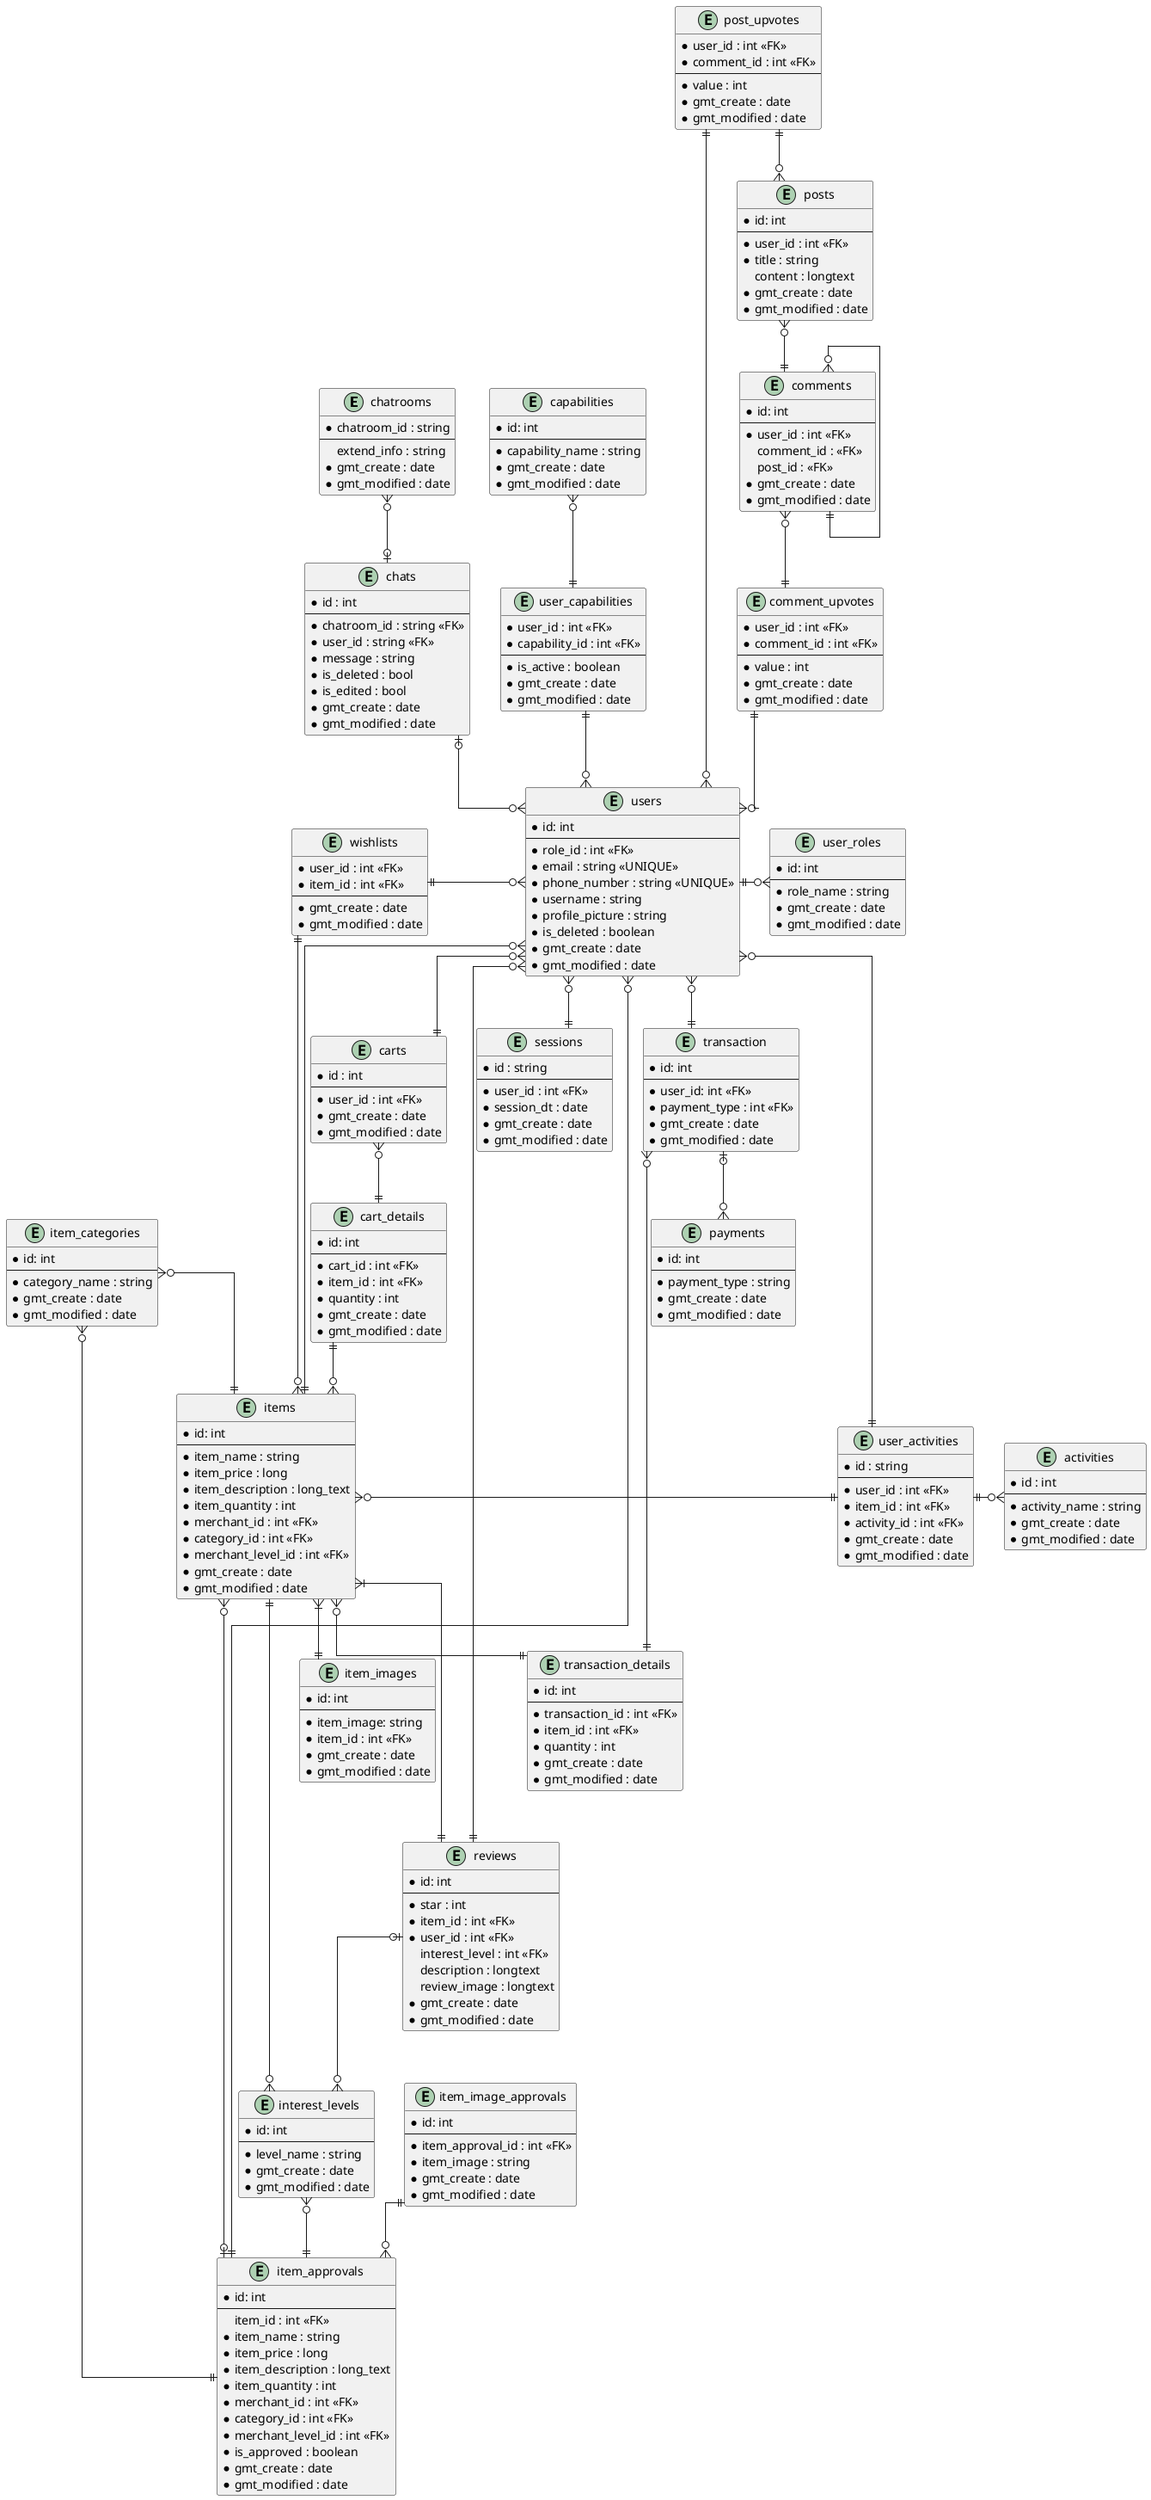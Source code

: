 @startuml class diagram
skinparam linetype ortho

' left to right direction

' entity

' direct communication purposes
entity chatrooms {
    * chatroom_id : string
    --
    extend_info : string
    * gmt_create : date
    * gmt_modified : date
}

entity chats {
    * id : int
    --
    * chatroom_id : string <<FK>>
    * user_id : string <<FK>>
    * message : string
    * is_deleted : bool
    * is_edited : bool
    * gmt_create : date
    * gmt_modified : date
}

' for transaction purposes
entity interest_levels {
    * id: int
    --
    * level_name : string
    * gmt_create : date
    * gmt_modified : date
}

entity item_categories {
    * id: int
    --
    * category_name : string
    * gmt_create : date
    * gmt_modified : date
}

entity user_roles {
    * id: int
    --
    * role_name : string
    * gmt_create : date
    * gmt_modified : date
}

entity capabilities {
    * id: int
    --
    * capability_name : string
    * gmt_create : date
    * gmt_modified : date
}

entity user_capabilities {
    * user_id : int <<FK>>
    * capability_id : int <<FK>>
    --
    * is_active : boolean
    * gmt_create : date
    * gmt_modified : date
}

entity payments {
    * id: int
    --
    * payment_type : string
    * gmt_create : date
    * gmt_modified : date
}

entity users {
    * id: int  
    --
    * role_id : int <<FK>>
    * email : string <<UNIQUE>>
    * phone_number : string <<UNIQUE>>
    * username : string
    * profile_picture : string
    * is_deleted : boolean
    * gmt_create : date
    * gmt_modified : date
}

entity items {
    * id: int 
    --
    * item_name : string
    * item_price : long
    * item_description : long_text
    * item_quantity : int
    * merchant_id : int <<FK>>
    * category_id : int <<FK>>
    * merchant_level_id : int <<FK>>
    * gmt_create : date
    * gmt_modified : date
}

entity item_approvals {
    * id: int
    --
      item_id : int <<FK>>
    * item_name : string
    * item_price : long
    * item_description : long_text
    * item_quantity : int
    * merchant_id : int <<FK>>
    * category_id : int <<FK>>
    * merchant_level_id : int <<FK>>
    * is_approved : boolean
    * gmt_create : date
    * gmt_modified : date
}

entity item_image_approvals {
    * id: int
    --
    * item_approval_id : int <<FK>>
    * item_image : string
    * gmt_create : date
    * gmt_modified : date
}

entity item_images {
    * id: int
    --
    * item_image: string
    * item_id : int <<FK>>
    * gmt_create : date
    * gmt_modified : date
}

entity reviews {
    * id: int
    --
    * star : int
    * item_id : int <<FK>>
    * user_id : int <<FK>>
      interest_level : int <<FK>>
      description : longtext
      review_image : longtext
    * gmt_create : date
    * gmt_modified : date
}

entity transaction {
    * id: int
    --
    * user_id: int <<FK>>
    * payment_type : int <<FK>>
    * gmt_create : date
    * gmt_modified : date
}

entity transaction_details {
    * id: int
    --
    * transaction_id : int <<FK>>
    * item_id : int <<FK>>
    * quantity : int
    * gmt_create : date
    * gmt_modified : date
}

entity carts {
    * id : int
    --
    * user_id : int <<FK>>
    * gmt_create : date
    * gmt_modified : date
}

entity cart_details {
    * id: int
    --
    * cart_id : int <<FK>>
    * item_id : int <<FK>>
    * quantity : int
    * gmt_create : date
    * gmt_modified : date
}

' for discussion purposes
entity posts {
    * id: int
    --
    * user_id : int <<FK>>
    * title : string
      content : longtext
    * gmt_create : date
    * gmt_modified : date
}

entity comments {
    * id: int
    --
    * user_id : int <<FK>>
      comment_id : <<FK>>
      post_id : <<FK>>
    * gmt_create : date
    * gmt_modified : date
}

entity comment_upvotes {
    * user_id : int <<FK>>
    * comment_id : int <<FK>>
    --
    * value : int
    * gmt_create : date
    * gmt_modified : date
}

entity post_upvotes {
    * user_id : int <<FK>>
    * comment_id : int <<FK>>
    --
    * value : int
    * gmt_create : date
    * gmt_modified : date
}

' table for backend purpose
entity sessions{
    * id : string
    --
    * user_id : int <<FK>>
    * session_dt : date
    * gmt_create : date
    * gmt_modified : date
}

entity activities {
    * id : int
    --
    * activity_name : string
    * gmt_create : date
    * gmt_modified : date
}

entity user_activities {
    * id : string
    --
    * user_id : int <<FK>>
    * item_id : int <<FK>>
    * activity_id : int <<FK>>
    * gmt_create : date
    * gmt_modified : date
}

' wishlist
entity wishlists {
    * user_id : int <<FK>>
    * item_id : int <<FK>>
    --
    * gmt_create : date
    * gmt_modified : date
}


' relation
' for transaction purposes
interest_levels }o--|| items
item_categories }o--|| items

' user_roles }o--|| users
users ||-o{ user_roles

transaction |o--o{ payments
users }o--|| transaction
transaction }o--|| transaction_details
items }o--|| transaction_details

' carts
users }o--|| carts
carts }o--|| cart_details
cart_details ||--o{ items

items }|--|| item_images
items }|---|| reviews
reviews |o--o{ interest_levels
items ||--o{ users
reviews ||--o{ users

' item approval
items }o--o| item_approvals
users }o--|| item_approvals
item_categories }o--|| item_approvals
interest_levels }o--|| item_approvals
item_image_approvals ||--o{ item_approvals


' for discussion purposes
comments }o--|| comment_upvotes
comment_upvotes ||--o{ users
post_upvotes ||--o{ posts
post_upvotes ||--o{ users

posts }o--|| comments
comments }o--|| comments

' direct communication purposes
chats |o--o{ users
chatrooms }o--o| chats


' user capability
' users }o--||  user_capabilities
user_capabilities ||--o{ users
capabilities }o--|| user_capabilities

' table for backend purpose
users }o--|| sessions
users }o-|| user_activities
items }o-|| user_activities
' user_activities ||-o{ users
' user_activities ||-o{ items
user_activities ||-o{ activities

' wishlist
' users }o-|| wishlists
' items }o-|| wishlists
wishlists ||-o{ users
wishlists ||-o{ items

@enduml